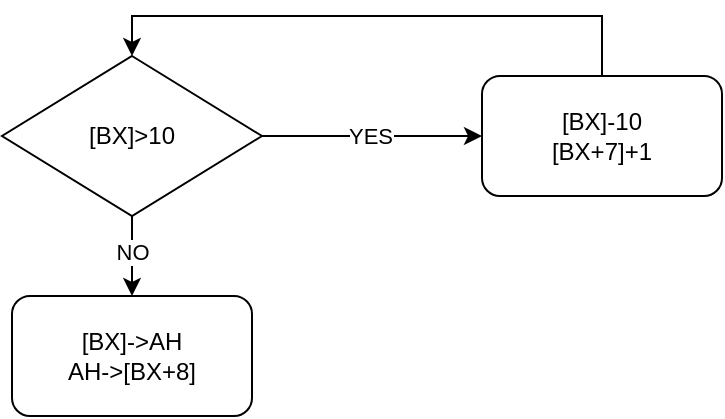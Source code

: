 <mxfile version="14.6.5" type="github">
  <diagram id="A3jyafPTiXYTcF0T_oot" name="Page-1">
    <mxGraphModel dx="1376" dy="725" grid="1" gridSize="10" guides="1" tooltips="1" connect="1" arrows="1" fold="1" page="1" pageScale="1" pageWidth="827" pageHeight="1169" math="0" shadow="0">
      <root>
        <mxCell id="0" />
        <mxCell id="1" parent="0" />
        <mxCell id="4bB9MgV0yX663oZKK7qT-3" value="" style="edgeStyle=orthogonalEdgeStyle;rounded=0;orthogonalLoop=1;jettySize=auto;html=1;entryX=0;entryY=0.5;entryDx=0;entryDy=0;" edge="1" parent="1" source="4bB9MgV0yX663oZKK7qT-1" target="4bB9MgV0yX663oZKK7qT-4">
          <mxGeometry relative="1" as="geometry">
            <mxPoint x="430" y="250" as="targetPoint" />
          </mxGeometry>
        </mxCell>
        <mxCell id="4bB9MgV0yX663oZKK7qT-7" value="YES" style="edgeLabel;html=1;align=center;verticalAlign=middle;resizable=0;points=[];" vertex="1" connectable="0" parent="4bB9MgV0yX663oZKK7qT-3">
          <mxGeometry x="-0.2" y="2" relative="1" as="geometry">
            <mxPoint x="10" y="2" as="offset" />
          </mxGeometry>
        </mxCell>
        <mxCell id="4bB9MgV0yX663oZKK7qT-8" value="" style="edgeStyle=orthogonalEdgeStyle;rounded=0;orthogonalLoop=1;jettySize=auto;html=1;" edge="1" parent="1" source="4bB9MgV0yX663oZKK7qT-1" target="4bB9MgV0yX663oZKK7qT-6">
          <mxGeometry relative="1" as="geometry" />
        </mxCell>
        <mxCell id="4bB9MgV0yX663oZKK7qT-9" value="NO" style="edgeLabel;html=1;align=center;verticalAlign=middle;resizable=0;points=[];" vertex="1" connectable="0" parent="4bB9MgV0yX663oZKK7qT-8">
          <mxGeometry x="-0.26" relative="1" as="geometry">
            <mxPoint y="3" as="offset" />
          </mxGeometry>
        </mxCell>
        <mxCell id="4bB9MgV0yX663oZKK7qT-1" value="[BX]&amp;gt;10" style="rhombus;whiteSpace=wrap;html=1;" vertex="1" parent="1">
          <mxGeometry x="150" y="210" width="130" height="80" as="geometry" />
        </mxCell>
        <mxCell id="4bB9MgV0yX663oZKK7qT-5" style="edgeStyle=orthogonalEdgeStyle;rounded=0;orthogonalLoop=1;jettySize=auto;html=1;entryX=0.5;entryY=0;entryDx=0;entryDy=0;" edge="1" parent="1" source="4bB9MgV0yX663oZKK7qT-4" target="4bB9MgV0yX663oZKK7qT-1">
          <mxGeometry relative="1" as="geometry">
            <Array as="points">
              <mxPoint x="450" y="190" />
              <mxPoint x="215" y="190" />
            </Array>
          </mxGeometry>
        </mxCell>
        <mxCell id="4bB9MgV0yX663oZKK7qT-4" value="[BX]-10&lt;br&gt;[BX+7]+1" style="rounded=1;whiteSpace=wrap;html=1;" vertex="1" parent="1">
          <mxGeometry x="390" y="220" width="120" height="60" as="geometry" />
        </mxCell>
        <mxCell id="4bB9MgV0yX663oZKK7qT-6" value="[BX]-&amp;gt;AH&lt;br&gt;AH-&amp;gt;[BX+8]" style="rounded=1;whiteSpace=wrap;html=1;" vertex="1" parent="1">
          <mxGeometry x="155" y="330" width="120" height="60" as="geometry" />
        </mxCell>
      </root>
    </mxGraphModel>
  </diagram>
</mxfile>
